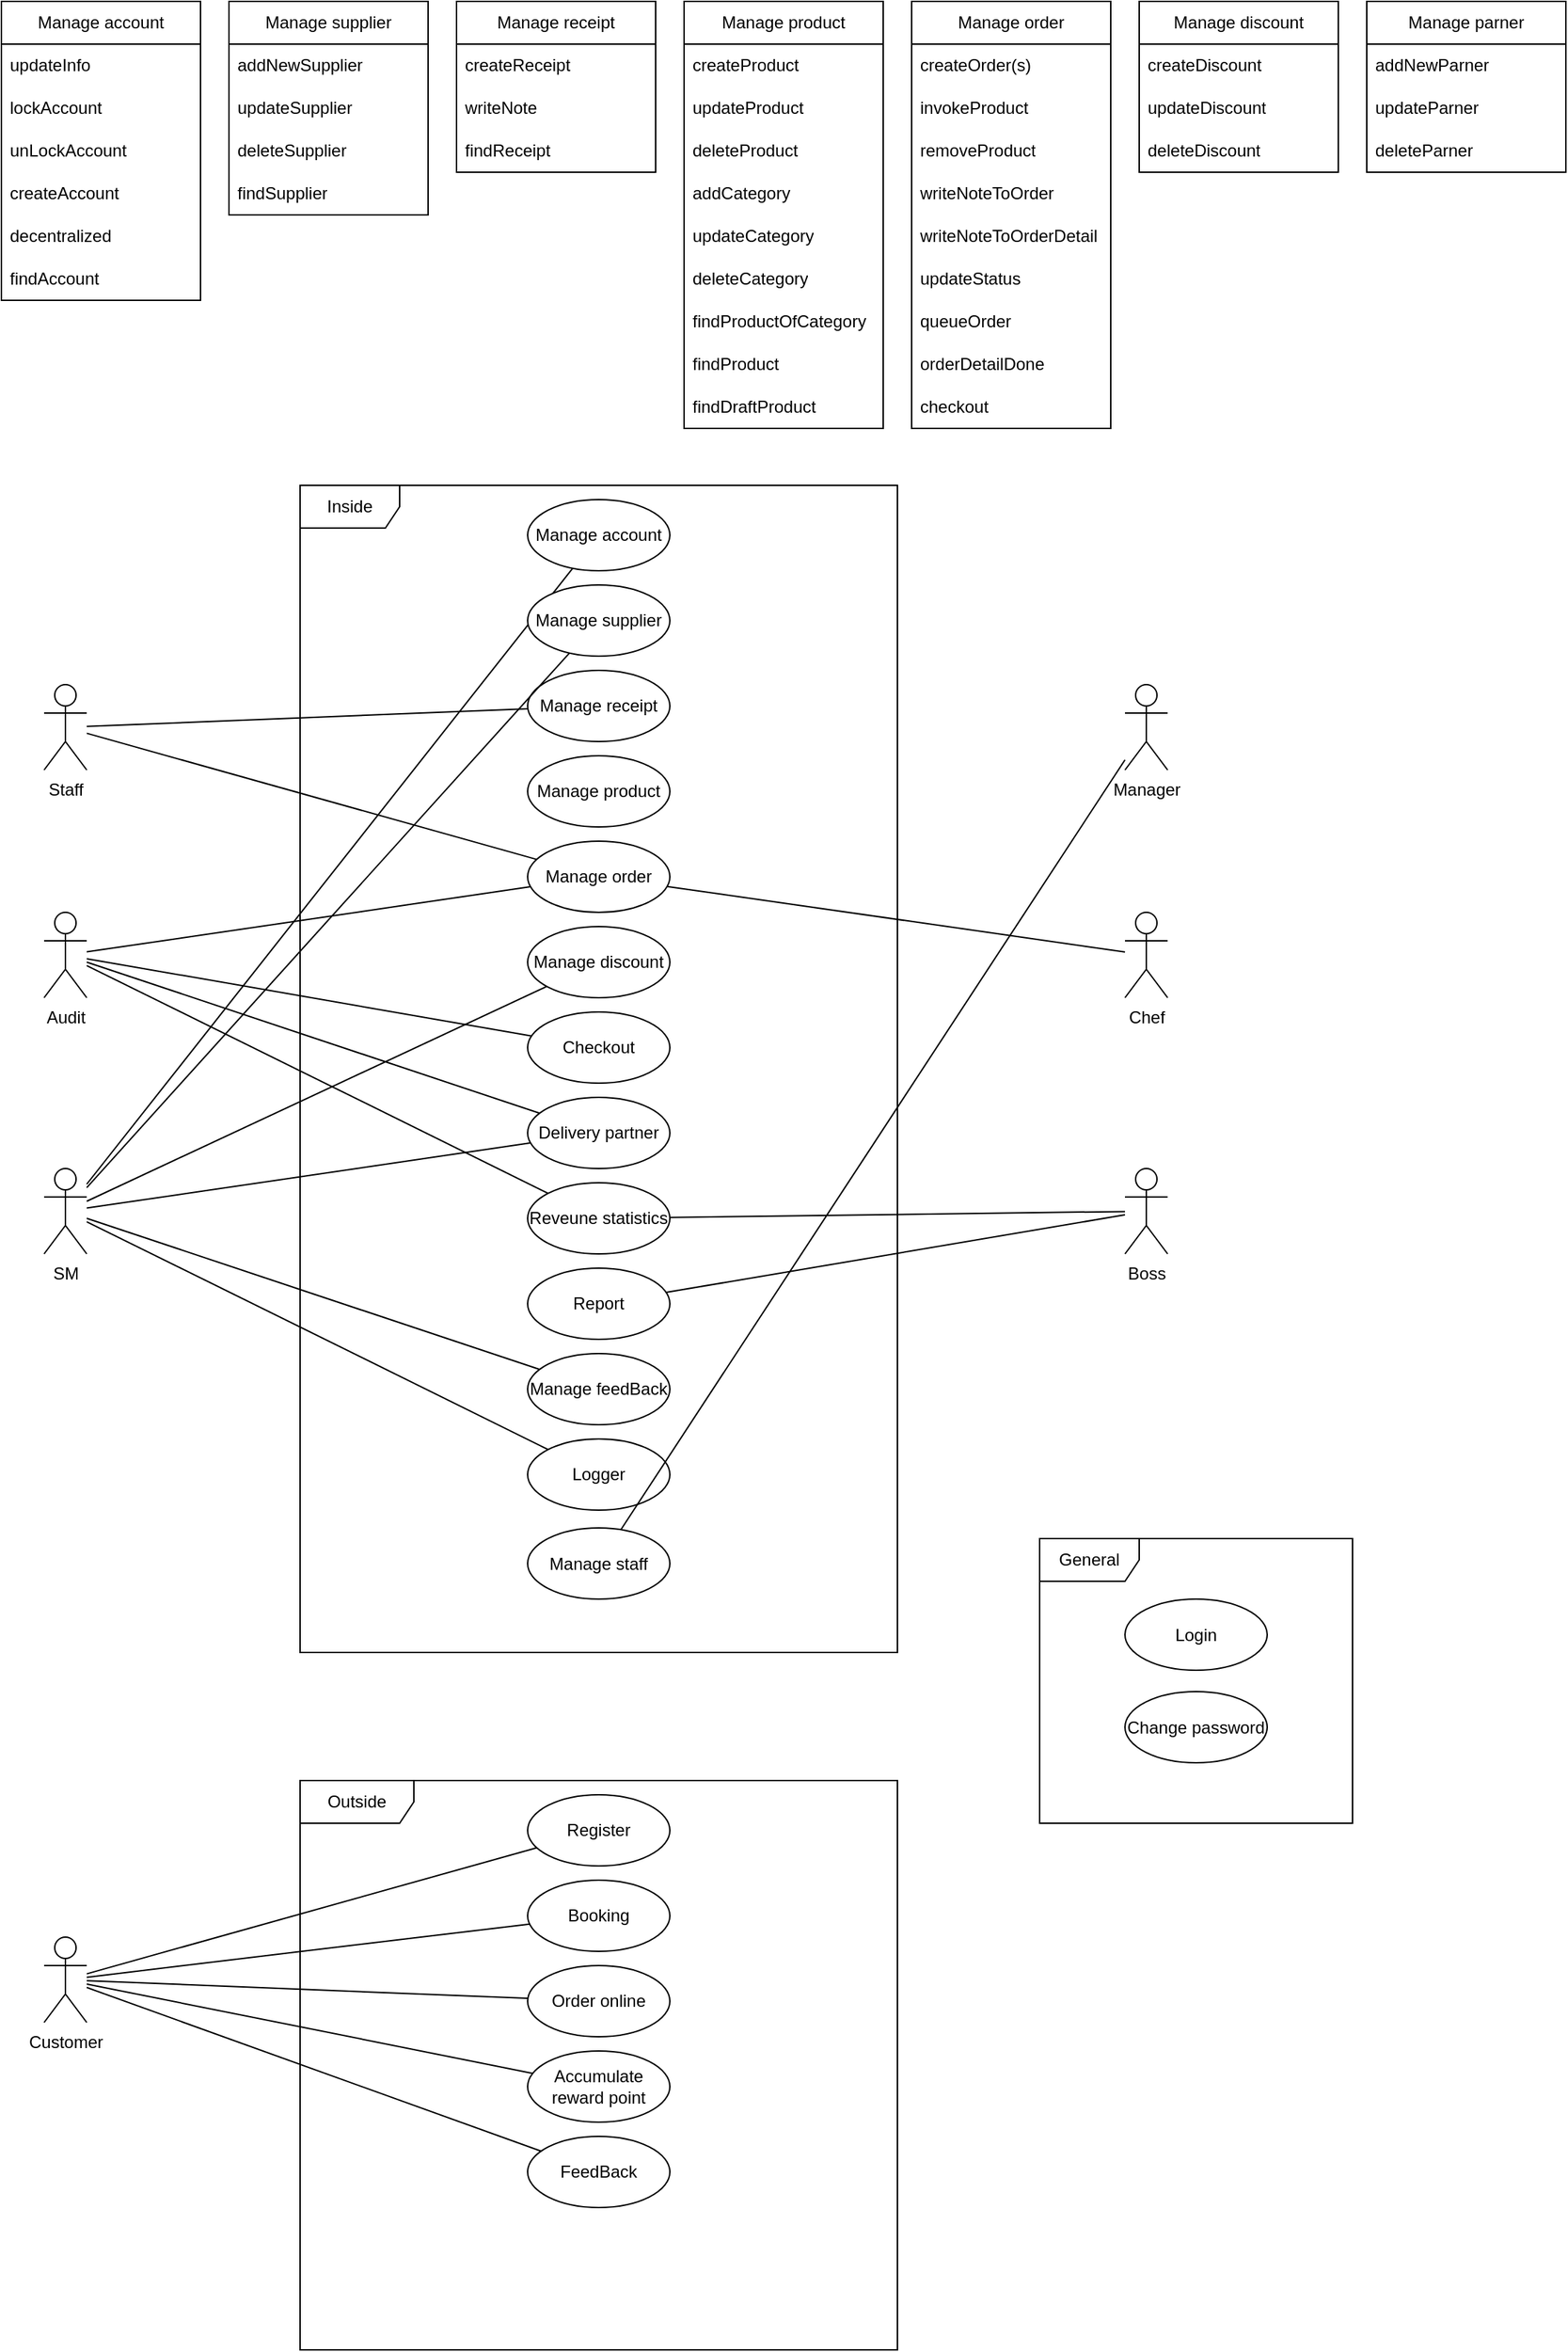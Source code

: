 <mxfile version="21.6.6" type="device">
  <diagram name="Page-1" id="YgdFzLLuPVQQUd9hTPnb">
    <mxGraphModel dx="1914" dy="2151" grid="1" gridSize="10" guides="1" tooltips="1" connect="1" arrows="1" fold="1" page="1" pageScale="1" pageWidth="850" pageHeight="1100" math="0" shadow="0">
      <root>
        <mxCell id="0" />
        <mxCell id="1" parent="0" />
        <mxCell id="G9M6UIIhyfGLvSzEwQoU-1" value="Audit" style="shape=umlActor;verticalLabelPosition=bottom;verticalAlign=top;html=1;" parent="1" vertex="1">
          <mxGeometry x="60" y="160" width="30" height="60" as="geometry" />
        </mxCell>
        <mxCell id="G9M6UIIhyfGLvSzEwQoU-5" value="Customer" style="shape=umlActor;verticalLabelPosition=bottom;verticalAlign=top;html=1;" parent="1" vertex="1">
          <mxGeometry x="60" y="880" width="30" height="60" as="geometry" />
        </mxCell>
        <mxCell id="G9M6UIIhyfGLvSzEwQoU-6" value="Manager" style="shape=umlActor;verticalLabelPosition=bottom;verticalAlign=top;html=1;" parent="1" vertex="1">
          <mxGeometry x="820" width="30" height="60" as="geometry" />
        </mxCell>
        <mxCell id="G9M6UIIhyfGLvSzEwQoU-7" value="SM" style="shape=umlActor;verticalLabelPosition=bottom;verticalAlign=top;html=1;" parent="1" vertex="1">
          <mxGeometry x="60" y="340" width="30" height="60" as="geometry" />
        </mxCell>
        <mxCell id="G9M6UIIhyfGLvSzEwQoU-8" value="Staff" style="shape=umlActor;verticalLabelPosition=bottom;verticalAlign=top;html=1;" parent="1" vertex="1">
          <mxGeometry x="60" width="30" height="60" as="geometry" />
        </mxCell>
        <mxCell id="G9M6UIIhyfGLvSzEwQoU-9" value="Chef" style="shape=umlActor;verticalLabelPosition=bottom;verticalAlign=top;html=1;" parent="1" vertex="1">
          <mxGeometry x="820" y="160" width="30" height="60" as="geometry" />
        </mxCell>
        <mxCell id="G9M6UIIhyfGLvSzEwQoU-12" value="Login" style="ellipse;whiteSpace=wrap;html=1;" parent="1" vertex="1">
          <mxGeometry x="820" y="642.5" width="100" height="50" as="geometry" />
        </mxCell>
        <mxCell id="G9M6UIIhyfGLvSzEwQoU-13" value="Register" style="ellipse;whiteSpace=wrap;html=1;" parent="1" vertex="1">
          <mxGeometry x="400" y="780" width="100" height="50" as="geometry" />
        </mxCell>
        <mxCell id="G9M6UIIhyfGLvSzEwQoU-14" value="Change password" style="ellipse;whiteSpace=wrap;html=1;" parent="1" vertex="1">
          <mxGeometry x="820" y="707.5" width="100" height="50" as="geometry" />
        </mxCell>
        <mxCell id="G9M6UIIhyfGLvSzEwQoU-15" value="Inside" style="shape=umlFrame;whiteSpace=wrap;html=1;pointerEvents=0;width=70;height=30;" parent="1" vertex="1">
          <mxGeometry x="240" y="-140" width="420" height="820" as="geometry" />
        </mxCell>
        <mxCell id="G9M6UIIhyfGLvSzEwQoU-16" value="Outside" style="shape=umlFrame;whiteSpace=wrap;html=1;pointerEvents=0;width=80;height=30;" parent="1" vertex="1">
          <mxGeometry x="240" y="770" width="420" height="400" as="geometry" />
        </mxCell>
        <mxCell id="G9M6UIIhyfGLvSzEwQoU-17" value="Manage account" style="ellipse;whiteSpace=wrap;html=1;" parent="1" vertex="1">
          <mxGeometry x="400" y="-130" width="100" height="50" as="geometry" />
        </mxCell>
        <mxCell id="G9M6UIIhyfGLvSzEwQoU-18" value="General" style="shape=umlFrame;whiteSpace=wrap;html=1;pointerEvents=0;width=70;height=30;" parent="1" vertex="1">
          <mxGeometry x="760" y="600" width="220" height="200" as="geometry" />
        </mxCell>
        <mxCell id="G9M6UIIhyfGLvSzEwQoU-20" value="Manage receipt" style="ellipse;whiteSpace=wrap;html=1;" parent="1" vertex="1">
          <mxGeometry x="400" y="-10" width="100" height="50" as="geometry" />
        </mxCell>
        <mxCell id="G9M6UIIhyfGLvSzEwQoU-21" value="Manage product" style="ellipse;whiteSpace=wrap;html=1;" parent="1" vertex="1">
          <mxGeometry x="400" y="50" width="100" height="50" as="geometry" />
        </mxCell>
        <mxCell id="G9M6UIIhyfGLvSzEwQoU-22" value="Booking" style="ellipse;whiteSpace=wrap;html=1;" parent="1" vertex="1">
          <mxGeometry x="400" y="840" width="100" height="50" as="geometry" />
        </mxCell>
        <mxCell id="G9M6UIIhyfGLvSzEwQoU-26" value="Checkout" style="ellipse;whiteSpace=wrap;html=1;" parent="1" vertex="1">
          <mxGeometry x="400" y="230" width="100" height="50" as="geometry" />
        </mxCell>
        <mxCell id="G9M6UIIhyfGLvSzEwQoU-29" value="Reveune statistics" style="ellipse;whiteSpace=wrap;html=1;" parent="1" vertex="1">
          <mxGeometry x="400" y="350" width="100" height="50" as="geometry" />
        </mxCell>
        <mxCell id="G9M6UIIhyfGLvSzEwQoU-31" value="Order online" style="ellipse;whiteSpace=wrap;html=1;" parent="1" vertex="1">
          <mxGeometry x="400" y="900" width="100" height="50" as="geometry" />
        </mxCell>
        <mxCell id="G9M6UIIhyfGLvSzEwQoU-32" value="Accumulate reward point" style="ellipse;whiteSpace=wrap;html=1;" parent="1" vertex="1">
          <mxGeometry x="400" y="960" width="100" height="50" as="geometry" />
        </mxCell>
        <mxCell id="G9M6UIIhyfGLvSzEwQoU-33" value="Manage feedBack" style="ellipse;whiteSpace=wrap;html=1;" parent="1" vertex="1">
          <mxGeometry x="400" y="470" width="100" height="50" as="geometry" />
        </mxCell>
        <mxCell id="G9M6UIIhyfGLvSzEwQoU-34" value="FeedBack" style="ellipse;whiteSpace=wrap;html=1;" parent="1" vertex="1">
          <mxGeometry x="400" y="1020" width="100" height="50" as="geometry" />
        </mxCell>
        <mxCell id="UAwCzIYw2BESITKpwo4L-1" value="" style="endArrow=none;html=1;rounded=0;" parent="1" source="G9M6UIIhyfGLvSzEwQoU-7" target="G9M6UIIhyfGLvSzEwQoU-17" edge="1">
          <mxGeometry width="50" height="50" relative="1" as="geometry">
            <mxPoint x="360" y="310" as="sourcePoint" />
            <mxPoint x="410" y="260" as="targetPoint" />
          </mxGeometry>
        </mxCell>
        <mxCell id="UAwCzIYw2BESITKpwo4L-2" value="" style="endArrow=none;html=1;rounded=0;" parent="1" source="G9M6UIIhyfGLvSzEwQoU-7" target="G9M6UIIhyfGLvSzEwQoU-35" edge="1">
          <mxGeometry width="50" height="50" relative="1" as="geometry">
            <mxPoint x="100" y="220" as="sourcePoint" />
            <mxPoint x="410" y="260" as="targetPoint" />
          </mxGeometry>
        </mxCell>
        <mxCell id="UAwCzIYw2BESITKpwo4L-3" value="" style="endArrow=none;html=1;rounded=0;" parent="1" source="G9M6UIIhyfGLvSzEwQoU-28" target="G9M6UIIhyfGLvSzEwQoU-1" edge="1">
          <mxGeometry width="50" height="50" relative="1" as="geometry">
            <mxPoint x="360" y="310" as="sourcePoint" />
            <mxPoint x="410" y="260" as="targetPoint" />
          </mxGeometry>
        </mxCell>
        <mxCell id="UAwCzIYw2BESITKpwo4L-4" value="" style="endArrow=none;html=1;rounded=0;" parent="1" source="G9M6UIIhyfGLvSzEwQoU-29" target="G9M6UIIhyfGLvSzEwQoU-1" edge="1">
          <mxGeometry width="50" height="50" relative="1" as="geometry">
            <mxPoint x="360" y="310" as="sourcePoint" />
            <mxPoint x="410" y="260" as="targetPoint" />
          </mxGeometry>
        </mxCell>
        <mxCell id="UAwCzIYw2BESITKpwo4L-5" value="" style="endArrow=none;html=1;rounded=0;" parent="1" source="G9M6UIIhyfGLvSzEwQoU-7" target="G9M6UIIhyfGLvSzEwQoU-24" edge="1">
          <mxGeometry width="50" height="50" relative="1" as="geometry">
            <mxPoint x="440" y="-20" as="sourcePoint" />
            <mxPoint x="750" y="-40" as="targetPoint" />
          </mxGeometry>
        </mxCell>
        <mxCell id="UAwCzIYw2BESITKpwo4L-8" value="Boss" style="shape=umlActor;verticalLabelPosition=bottom;verticalAlign=top;html=1;" parent="1" vertex="1">
          <mxGeometry x="820" y="340" width="30" height="60" as="geometry" />
        </mxCell>
        <mxCell id="UAwCzIYw2BESITKpwo4L-12" value="" style="endArrow=none;html=1;rounded=0;" parent="1" source="G9M6UIIhyfGLvSzEwQoU-29" target="UAwCzIYw2BESITKpwo4L-8" edge="1">
          <mxGeometry width="50" height="50" relative="1" as="geometry">
            <mxPoint x="330" y="470" as="sourcePoint" />
            <mxPoint x="360" y="440" as="targetPoint" />
          </mxGeometry>
        </mxCell>
        <mxCell id="UAwCzIYw2BESITKpwo4L-13" value="" style="endArrow=none;html=1;rounded=0;" parent="1" source="G9M6UIIhyfGLvSzEwQoU-25" target="G9M6UIIhyfGLvSzEwQoU-7" edge="1">
          <mxGeometry width="50" height="50" relative="1" as="geometry">
            <mxPoint x="760" y="330" as="sourcePoint" />
            <mxPoint x="810" y="280" as="targetPoint" />
          </mxGeometry>
        </mxCell>
        <mxCell id="UAwCzIYw2BESITKpwo4L-14" value="" style="endArrow=none;html=1;rounded=0;" parent="1" source="G9M6UIIhyfGLvSzEwQoU-28" target="G9M6UIIhyfGLvSzEwQoU-8" edge="1">
          <mxGeometry width="50" height="50" relative="1" as="geometry">
            <mxPoint x="550" y="30" as="sourcePoint" />
            <mxPoint x="600" y="-20" as="targetPoint" />
          </mxGeometry>
        </mxCell>
        <mxCell id="UAwCzIYw2BESITKpwo4L-17" value="" style="endArrow=none;html=1;rounded=0;" parent="1" source="G9M6UIIhyfGLvSzEwQoU-28" target="G9M6UIIhyfGLvSzEwQoU-9" edge="1">
          <mxGeometry width="50" height="50" relative="1" as="geometry">
            <mxPoint x="390" y="480" as="sourcePoint" />
            <mxPoint x="440" y="430" as="targetPoint" />
          </mxGeometry>
        </mxCell>
        <mxCell id="UAwCzIYw2BESITKpwo4L-19" value="" style="endArrow=none;html=1;rounded=0;" parent="1" source="G9M6UIIhyfGLvSzEwQoU-26" target="G9M6UIIhyfGLvSzEwQoU-1" edge="1">
          <mxGeometry width="50" height="50" relative="1" as="geometry">
            <mxPoint x="490" y="253" as="sourcePoint" />
            <mxPoint x="80" y="280" as="targetPoint" />
          </mxGeometry>
        </mxCell>
        <mxCell id="G9M6UIIhyfGLvSzEwQoU-28" value="Manage order" style="ellipse;whiteSpace=wrap;html=1;" parent="1" vertex="1">
          <mxGeometry x="400" y="110" width="100" height="50" as="geometry" />
        </mxCell>
        <mxCell id="G9M6UIIhyfGLvSzEwQoU-35" value="Logger" style="ellipse;whiteSpace=wrap;html=1;" parent="1" vertex="1">
          <mxGeometry x="400" y="530" width="100" height="50" as="geometry" />
        </mxCell>
        <mxCell id="G9M6UIIhyfGLvSzEwQoU-24" value="Manage supplier" style="ellipse;whiteSpace=wrap;html=1;" parent="1" vertex="1">
          <mxGeometry x="400" y="-70" width="100" height="50" as="geometry" />
        </mxCell>
        <mxCell id="G9M6UIIhyfGLvSzEwQoU-25" value="Manage discount" style="ellipse;whiteSpace=wrap;html=1;" parent="1" vertex="1">
          <mxGeometry x="400" y="170" width="100" height="50" as="geometry" />
        </mxCell>
        <mxCell id="UAwCzIYw2BESITKpwo4L-22" value="" style="endArrow=none;html=1;rounded=0;" parent="1" source="G9M6UIIhyfGLvSzEwQoU-5" target="G9M6UIIhyfGLvSzEwQoU-34" edge="1">
          <mxGeometry width="50" height="50" relative="1" as="geometry">
            <mxPoint x="360" y="910" as="sourcePoint" />
            <mxPoint x="410" y="860" as="targetPoint" />
          </mxGeometry>
        </mxCell>
        <mxCell id="UAwCzIYw2BESITKpwo4L-23" value="" style="endArrow=none;html=1;rounded=0;" parent="1" source="G9M6UIIhyfGLvSzEwQoU-5" target="G9M6UIIhyfGLvSzEwQoU-32" edge="1">
          <mxGeometry width="50" height="50" relative="1" as="geometry">
            <mxPoint x="360" y="910" as="sourcePoint" />
            <mxPoint x="410" y="860" as="targetPoint" />
          </mxGeometry>
        </mxCell>
        <mxCell id="UAwCzIYw2BESITKpwo4L-24" value="" style="endArrow=none;html=1;rounded=0;" parent="1" source="G9M6UIIhyfGLvSzEwQoU-5" target="G9M6UIIhyfGLvSzEwQoU-31" edge="1">
          <mxGeometry width="50" height="50" relative="1" as="geometry">
            <mxPoint x="360" y="910" as="sourcePoint" />
            <mxPoint x="410" y="860" as="targetPoint" />
          </mxGeometry>
        </mxCell>
        <mxCell id="UAwCzIYw2BESITKpwo4L-25" value="" style="endArrow=none;html=1;rounded=0;" parent="1" source="G9M6UIIhyfGLvSzEwQoU-5" target="G9M6UIIhyfGLvSzEwQoU-22" edge="1">
          <mxGeometry width="50" height="50" relative="1" as="geometry">
            <mxPoint x="90" y="900" as="sourcePoint" />
            <mxPoint x="410" y="860" as="targetPoint" />
          </mxGeometry>
        </mxCell>
        <mxCell id="UAwCzIYw2BESITKpwo4L-26" value="" style="endArrow=none;html=1;rounded=0;" parent="1" source="G9M6UIIhyfGLvSzEwQoU-5" target="G9M6UIIhyfGLvSzEwQoU-13" edge="1">
          <mxGeometry width="50" height="50" relative="1" as="geometry">
            <mxPoint x="360" y="910" as="sourcePoint" />
            <mxPoint x="410" y="860" as="targetPoint" />
          </mxGeometry>
        </mxCell>
        <mxCell id="UAwCzIYw2BESITKpwo4L-30" value="Manage account" style="swimlane;fontStyle=0;childLayout=stackLayout;horizontal=1;startSize=30;horizontalStack=0;resizeParent=1;resizeParentMax=0;resizeLast=0;collapsible=1;marginBottom=0;whiteSpace=wrap;html=1;" parent="1" vertex="1">
          <mxGeometry x="30" y="-480" width="140" height="210" as="geometry" />
        </mxCell>
        <mxCell id="UAwCzIYw2BESITKpwo4L-41" value="updateInfo" style="text;strokeColor=none;fillColor=none;align=left;verticalAlign=middle;spacingLeft=4;spacingRight=4;overflow=hidden;points=[[0,0.5],[1,0.5]];portConstraint=eastwest;rotatable=0;whiteSpace=wrap;html=1;" parent="UAwCzIYw2BESITKpwo4L-30" vertex="1">
          <mxGeometry y="30" width="140" height="30" as="geometry" />
        </mxCell>
        <mxCell id="UAwCzIYw2BESITKpwo4L-31" value="lockAccount" style="text;strokeColor=none;fillColor=none;align=left;verticalAlign=middle;spacingLeft=4;spacingRight=4;overflow=hidden;points=[[0,0.5],[1,0.5]];portConstraint=eastwest;rotatable=0;whiteSpace=wrap;html=1;" parent="UAwCzIYw2BESITKpwo4L-30" vertex="1">
          <mxGeometry y="60" width="140" height="30" as="geometry" />
        </mxCell>
        <mxCell id="UAwCzIYw2BESITKpwo4L-32" value="unLockAccount" style="text;strokeColor=none;fillColor=none;align=left;verticalAlign=middle;spacingLeft=4;spacingRight=4;overflow=hidden;points=[[0,0.5],[1,0.5]];portConstraint=eastwest;rotatable=0;whiteSpace=wrap;html=1;" parent="UAwCzIYw2BESITKpwo4L-30" vertex="1">
          <mxGeometry y="90" width="140" height="30" as="geometry" />
        </mxCell>
        <mxCell id="UAwCzIYw2BESITKpwo4L-33" value="createAccount" style="text;strokeColor=none;fillColor=none;align=left;verticalAlign=middle;spacingLeft=4;spacingRight=4;overflow=hidden;points=[[0,0.5],[1,0.5]];portConstraint=eastwest;rotatable=0;whiteSpace=wrap;html=1;" parent="UAwCzIYw2BESITKpwo4L-30" vertex="1">
          <mxGeometry y="120" width="140" height="30" as="geometry" />
        </mxCell>
        <mxCell id="UAwCzIYw2BESITKpwo4L-38" value="decentralized" style="text;strokeColor=none;fillColor=none;align=left;verticalAlign=middle;spacingLeft=4;spacingRight=4;overflow=hidden;points=[[0,0.5],[1,0.5]];portConstraint=eastwest;rotatable=0;whiteSpace=wrap;html=1;" parent="UAwCzIYw2BESITKpwo4L-30" vertex="1">
          <mxGeometry y="150" width="140" height="30" as="geometry" />
        </mxCell>
        <mxCell id="UAwCzIYw2BESITKpwo4L-81" value="findAccount" style="text;strokeColor=none;fillColor=none;align=left;verticalAlign=middle;spacingLeft=4;spacingRight=4;overflow=hidden;points=[[0,0.5],[1,0.5]];portConstraint=eastwest;rotatable=0;whiteSpace=wrap;html=1;" parent="UAwCzIYw2BESITKpwo4L-30" vertex="1">
          <mxGeometry y="180" width="140" height="30" as="geometry" />
        </mxCell>
        <mxCell id="UAwCzIYw2BESITKpwo4L-34" value="Manage parner" style="swimlane;fontStyle=0;childLayout=stackLayout;horizontal=1;startSize=30;horizontalStack=0;resizeParent=1;resizeParentMax=0;resizeLast=0;collapsible=1;marginBottom=0;whiteSpace=wrap;html=1;" parent="1" vertex="1">
          <mxGeometry x="990" y="-480" width="140" height="120" as="geometry" />
        </mxCell>
        <mxCell id="UAwCzIYw2BESITKpwo4L-35" value="addNewParner" style="text;strokeColor=none;fillColor=none;align=left;verticalAlign=middle;spacingLeft=4;spacingRight=4;overflow=hidden;points=[[0,0.5],[1,0.5]];portConstraint=eastwest;rotatable=0;whiteSpace=wrap;html=1;" parent="UAwCzIYw2BESITKpwo4L-34" vertex="1">
          <mxGeometry y="30" width="140" height="30" as="geometry" />
        </mxCell>
        <mxCell id="UAwCzIYw2BESITKpwo4L-36" value="updateParner" style="text;strokeColor=none;fillColor=none;align=left;verticalAlign=middle;spacingLeft=4;spacingRight=4;overflow=hidden;points=[[0,0.5],[1,0.5]];portConstraint=eastwest;rotatable=0;whiteSpace=wrap;html=1;" parent="UAwCzIYw2BESITKpwo4L-34" vertex="1">
          <mxGeometry y="60" width="140" height="30" as="geometry" />
        </mxCell>
        <mxCell id="UAwCzIYw2BESITKpwo4L-49" value="deleteParner" style="text;strokeColor=none;fillColor=none;align=left;verticalAlign=middle;spacingLeft=4;spacingRight=4;overflow=hidden;points=[[0,0.5],[1,0.5]];portConstraint=eastwest;rotatable=0;whiteSpace=wrap;html=1;" parent="UAwCzIYw2BESITKpwo4L-34" vertex="1">
          <mxGeometry y="90" width="140" height="30" as="geometry" />
        </mxCell>
        <mxCell id="UAwCzIYw2BESITKpwo4L-39" value="" style="endArrow=none;html=1;rounded=0;" parent="1" source="G9M6UIIhyfGLvSzEwQoU-30" target="UAwCzIYw2BESITKpwo4L-8" edge="1">
          <mxGeometry width="50" height="50" relative="1" as="geometry">
            <mxPoint x="730" y="250" as="sourcePoint" />
            <mxPoint x="780" y="200" as="targetPoint" />
          </mxGeometry>
        </mxCell>
        <mxCell id="UAwCzIYw2BESITKpwo4L-42" value="" style="endArrow=none;html=1;rounded=0;" parent="1" source="G9M6UIIhyfGLvSzEwQoU-7" target="G9M6UIIhyfGLvSzEwQoU-33" edge="1">
          <mxGeometry width="50" height="50" relative="1" as="geometry">
            <mxPoint x="210" y="350" as="sourcePoint" />
            <mxPoint x="260" y="300" as="targetPoint" />
          </mxGeometry>
        </mxCell>
        <mxCell id="UAwCzIYw2BESITKpwo4L-43" value="Delivery partner" style="ellipse;whiteSpace=wrap;html=1;" parent="1" vertex="1">
          <mxGeometry x="400" y="290" width="100" height="50" as="geometry" />
        </mxCell>
        <mxCell id="UAwCzIYw2BESITKpwo4L-44" value="" style="endArrow=none;html=1;rounded=0;" parent="1" source="G9M6UIIhyfGLvSzEwQoU-1" target="UAwCzIYw2BESITKpwo4L-43" edge="1">
          <mxGeometry width="50" height="50" relative="1" as="geometry">
            <mxPoint x="130" y="160" as="sourcePoint" />
            <mxPoint x="180" y="110" as="targetPoint" />
          </mxGeometry>
        </mxCell>
        <mxCell id="G9M6UIIhyfGLvSzEwQoU-30" value="Report" style="ellipse;whiteSpace=wrap;html=1;" parent="1" vertex="1">
          <mxGeometry x="400" y="410" width="100" height="50" as="geometry" />
        </mxCell>
        <mxCell id="UAwCzIYw2BESITKpwo4L-45" value="Manage supplier" style="swimlane;fontStyle=0;childLayout=stackLayout;horizontal=1;startSize=30;horizontalStack=0;resizeParent=1;resizeParentMax=0;resizeLast=0;collapsible=1;marginBottom=0;whiteSpace=wrap;html=1;" parent="1" vertex="1">
          <mxGeometry x="190" y="-480" width="140" height="150" as="geometry" />
        </mxCell>
        <mxCell id="UAwCzIYw2BESITKpwo4L-46" value="addNewSupplier" style="text;strokeColor=none;fillColor=none;align=left;verticalAlign=middle;spacingLeft=4;spacingRight=4;overflow=hidden;points=[[0,0.5],[1,0.5]];portConstraint=eastwest;rotatable=0;whiteSpace=wrap;html=1;" parent="UAwCzIYw2BESITKpwo4L-45" vertex="1">
          <mxGeometry y="30" width="140" height="30" as="geometry" />
        </mxCell>
        <mxCell id="UAwCzIYw2BESITKpwo4L-47" value="updateSupplier" style="text;strokeColor=none;fillColor=none;align=left;verticalAlign=middle;spacingLeft=4;spacingRight=4;overflow=hidden;points=[[0,0.5],[1,0.5]];portConstraint=eastwest;rotatable=0;whiteSpace=wrap;html=1;" parent="UAwCzIYw2BESITKpwo4L-45" vertex="1">
          <mxGeometry y="60" width="140" height="30" as="geometry" />
        </mxCell>
        <mxCell id="UAwCzIYw2BESITKpwo4L-48" value="deleteSupplier" style="text;strokeColor=none;fillColor=none;align=left;verticalAlign=middle;spacingLeft=4;spacingRight=4;overflow=hidden;points=[[0,0.5],[1,0.5]];portConstraint=eastwest;rotatable=0;whiteSpace=wrap;html=1;" parent="UAwCzIYw2BESITKpwo4L-45" vertex="1">
          <mxGeometry y="90" width="140" height="30" as="geometry" />
        </mxCell>
        <mxCell id="UAwCzIYw2BESITKpwo4L-82" value="findSupplier" style="text;strokeColor=none;fillColor=none;align=left;verticalAlign=middle;spacingLeft=4;spacingRight=4;overflow=hidden;points=[[0,0.5],[1,0.5]];portConstraint=eastwest;rotatable=0;whiteSpace=wrap;html=1;" parent="UAwCzIYw2BESITKpwo4L-45" vertex="1">
          <mxGeometry y="120" width="140" height="30" as="geometry" />
        </mxCell>
        <mxCell id="UAwCzIYw2BESITKpwo4L-50" value="Manage receipt" style="swimlane;fontStyle=0;childLayout=stackLayout;horizontal=1;startSize=30;horizontalStack=0;resizeParent=1;resizeParentMax=0;resizeLast=0;collapsible=1;marginBottom=0;whiteSpace=wrap;html=1;" parent="1" vertex="1">
          <mxGeometry x="350" y="-480" width="140" height="120" as="geometry" />
        </mxCell>
        <mxCell id="UAwCzIYw2BESITKpwo4L-51" value="createReceipt" style="text;strokeColor=none;fillColor=none;align=left;verticalAlign=middle;spacingLeft=4;spacingRight=4;overflow=hidden;points=[[0,0.5],[1,0.5]];portConstraint=eastwest;rotatable=0;whiteSpace=wrap;html=1;" parent="UAwCzIYw2BESITKpwo4L-50" vertex="1">
          <mxGeometry y="30" width="140" height="30" as="geometry" />
        </mxCell>
        <mxCell id="UAwCzIYw2BESITKpwo4L-52" value="writeNote" style="text;strokeColor=none;fillColor=none;align=left;verticalAlign=middle;spacingLeft=4;spacingRight=4;overflow=hidden;points=[[0,0.5],[1,0.5]];portConstraint=eastwest;rotatable=0;whiteSpace=wrap;html=1;" parent="UAwCzIYw2BESITKpwo4L-50" vertex="1">
          <mxGeometry y="60" width="140" height="30" as="geometry" />
        </mxCell>
        <mxCell id="UAwCzIYw2BESITKpwo4L-83" value="findReceipt" style="text;strokeColor=none;fillColor=none;align=left;verticalAlign=middle;spacingLeft=4;spacingRight=4;overflow=hidden;points=[[0,0.5],[1,0.5]];portConstraint=eastwest;rotatable=0;whiteSpace=wrap;html=1;" parent="UAwCzIYw2BESITKpwo4L-50" vertex="1">
          <mxGeometry y="90" width="140" height="30" as="geometry" />
        </mxCell>
        <mxCell id="UAwCzIYw2BESITKpwo4L-54" value="Manage product" style="swimlane;fontStyle=0;childLayout=stackLayout;horizontal=1;startSize=30;horizontalStack=0;resizeParent=1;resizeParentMax=0;resizeLast=0;collapsible=1;marginBottom=0;whiteSpace=wrap;html=1;" parent="1" vertex="1">
          <mxGeometry x="510" y="-480" width="140" height="300" as="geometry" />
        </mxCell>
        <mxCell id="UAwCzIYw2BESITKpwo4L-55" value="createProduct" style="text;strokeColor=none;fillColor=none;align=left;verticalAlign=middle;spacingLeft=4;spacingRight=4;overflow=hidden;points=[[0,0.5],[1,0.5]];portConstraint=eastwest;rotatable=0;whiteSpace=wrap;html=1;" parent="UAwCzIYw2BESITKpwo4L-54" vertex="1">
          <mxGeometry y="30" width="140" height="30" as="geometry" />
        </mxCell>
        <mxCell id="UAwCzIYw2BESITKpwo4L-56" value="updateProduct" style="text;strokeColor=none;fillColor=none;align=left;verticalAlign=middle;spacingLeft=4;spacingRight=4;overflow=hidden;points=[[0,0.5],[1,0.5]];portConstraint=eastwest;rotatable=0;whiteSpace=wrap;html=1;" parent="UAwCzIYw2BESITKpwo4L-54" vertex="1">
          <mxGeometry y="60" width="140" height="30" as="geometry" />
        </mxCell>
        <mxCell id="UAwCzIYw2BESITKpwo4L-57" value="deleteProduct" style="text;strokeColor=none;fillColor=none;align=left;verticalAlign=middle;spacingLeft=4;spacingRight=4;overflow=hidden;points=[[0,0.5],[1,0.5]];portConstraint=eastwest;rotatable=0;whiteSpace=wrap;html=1;" parent="UAwCzIYw2BESITKpwo4L-54" vertex="1">
          <mxGeometry y="90" width="140" height="30" as="geometry" />
        </mxCell>
        <mxCell id="UAwCzIYw2BESITKpwo4L-58" value="addCategory" style="text;strokeColor=none;fillColor=none;align=left;verticalAlign=middle;spacingLeft=4;spacingRight=4;overflow=hidden;points=[[0,0.5],[1,0.5]];portConstraint=eastwest;rotatable=0;whiteSpace=wrap;html=1;" parent="UAwCzIYw2BESITKpwo4L-54" vertex="1">
          <mxGeometry y="120" width="140" height="30" as="geometry" />
        </mxCell>
        <mxCell id="UAwCzIYw2BESITKpwo4L-59" value="updateCategory" style="text;strokeColor=none;fillColor=none;align=left;verticalAlign=middle;spacingLeft=4;spacingRight=4;overflow=hidden;points=[[0,0.5],[1,0.5]];portConstraint=eastwest;rotatable=0;whiteSpace=wrap;html=1;" parent="UAwCzIYw2BESITKpwo4L-54" vertex="1">
          <mxGeometry y="150" width="140" height="30" as="geometry" />
        </mxCell>
        <mxCell id="UAwCzIYw2BESITKpwo4L-60" value="deleteCategory" style="text;strokeColor=none;fillColor=none;align=left;verticalAlign=middle;spacingLeft=4;spacingRight=4;overflow=hidden;points=[[0,0.5],[1,0.5]];portConstraint=eastwest;rotatable=0;whiteSpace=wrap;html=1;" parent="UAwCzIYw2BESITKpwo4L-54" vertex="1">
          <mxGeometry y="180" width="140" height="30" as="geometry" />
        </mxCell>
        <mxCell id="UAwCzIYw2BESITKpwo4L-84" value="findProductOfCategory" style="text;strokeColor=none;fillColor=none;align=left;verticalAlign=middle;spacingLeft=4;spacingRight=4;overflow=hidden;points=[[0,0.5],[1,0.5]];portConstraint=eastwest;rotatable=0;whiteSpace=wrap;html=1;" parent="UAwCzIYw2BESITKpwo4L-54" vertex="1">
          <mxGeometry y="210" width="140" height="30" as="geometry" />
        </mxCell>
        <mxCell id="UAwCzIYw2BESITKpwo4L-85" value="findProduct" style="text;strokeColor=none;fillColor=none;align=left;verticalAlign=middle;spacingLeft=4;spacingRight=4;overflow=hidden;points=[[0,0.5],[1,0.5]];portConstraint=eastwest;rotatable=0;whiteSpace=wrap;html=1;" parent="UAwCzIYw2BESITKpwo4L-54" vertex="1">
          <mxGeometry y="240" width="140" height="30" as="geometry" />
        </mxCell>
        <mxCell id="UAwCzIYw2BESITKpwo4L-86" value="findDraftProduct" style="text;strokeColor=none;fillColor=none;align=left;verticalAlign=middle;spacingLeft=4;spacingRight=4;overflow=hidden;points=[[0,0.5],[1,0.5]];portConstraint=eastwest;rotatable=0;whiteSpace=wrap;html=1;" parent="UAwCzIYw2BESITKpwo4L-54" vertex="1">
          <mxGeometry y="270" width="140" height="30" as="geometry" />
        </mxCell>
        <mxCell id="UAwCzIYw2BESITKpwo4L-62" value="Manage order" style="swimlane;fontStyle=0;childLayout=stackLayout;horizontal=1;startSize=30;horizontalStack=0;resizeParent=1;resizeParentMax=0;resizeLast=0;collapsible=1;marginBottom=0;whiteSpace=wrap;html=1;" parent="1" vertex="1">
          <mxGeometry x="670" y="-480" width="140" height="300" as="geometry" />
        </mxCell>
        <mxCell id="UAwCzIYw2BESITKpwo4L-63" value="createOrder(s)" style="text;strokeColor=none;fillColor=none;align=left;verticalAlign=middle;spacingLeft=4;spacingRight=4;overflow=hidden;points=[[0,0.5],[1,0.5]];portConstraint=eastwest;rotatable=0;whiteSpace=wrap;html=1;" parent="UAwCzIYw2BESITKpwo4L-62" vertex="1">
          <mxGeometry y="30" width="140" height="30" as="geometry" />
        </mxCell>
        <mxCell id="UAwCzIYw2BESITKpwo4L-64" value="invokeProduct" style="text;strokeColor=none;fillColor=none;align=left;verticalAlign=middle;spacingLeft=4;spacingRight=4;overflow=hidden;points=[[0,0.5],[1,0.5]];portConstraint=eastwest;rotatable=0;whiteSpace=wrap;html=1;" parent="UAwCzIYw2BESITKpwo4L-62" vertex="1">
          <mxGeometry y="60" width="140" height="30" as="geometry" />
        </mxCell>
        <mxCell id="UAwCzIYw2BESITKpwo4L-65" value="removeProduct" style="text;strokeColor=none;fillColor=none;align=left;verticalAlign=middle;spacingLeft=4;spacingRight=4;overflow=hidden;points=[[0,0.5],[1,0.5]];portConstraint=eastwest;rotatable=0;whiteSpace=wrap;html=1;" parent="UAwCzIYw2BESITKpwo4L-62" vertex="1">
          <mxGeometry y="90" width="140" height="30" as="geometry" />
        </mxCell>
        <mxCell id="UAwCzIYw2BESITKpwo4L-66" value="writeNoteToOrder" style="text;strokeColor=none;fillColor=none;align=left;verticalAlign=middle;spacingLeft=4;spacingRight=4;overflow=hidden;points=[[0,0.5],[1,0.5]];portConstraint=eastwest;rotatable=0;whiteSpace=wrap;html=1;" parent="UAwCzIYw2BESITKpwo4L-62" vertex="1">
          <mxGeometry y="120" width="140" height="30" as="geometry" />
        </mxCell>
        <mxCell id="UAwCzIYw2BESITKpwo4L-67" value="writeNoteToOrderDetail" style="text;strokeColor=none;fillColor=none;align=left;verticalAlign=middle;spacingLeft=4;spacingRight=4;overflow=hidden;points=[[0,0.5],[1,0.5]];portConstraint=eastwest;rotatable=0;whiteSpace=wrap;html=1;" parent="UAwCzIYw2BESITKpwo4L-62" vertex="1">
          <mxGeometry y="150" width="140" height="30" as="geometry" />
        </mxCell>
        <mxCell id="UAwCzIYw2BESITKpwo4L-68" value="updateStatus" style="text;strokeColor=none;fillColor=none;align=left;verticalAlign=middle;spacingLeft=4;spacingRight=4;overflow=hidden;points=[[0,0.5],[1,0.5]];portConstraint=eastwest;rotatable=0;whiteSpace=wrap;html=1;" parent="UAwCzIYw2BESITKpwo4L-62" vertex="1">
          <mxGeometry y="180" width="140" height="30" as="geometry" />
        </mxCell>
        <mxCell id="UAwCzIYw2BESITKpwo4L-69" value="queueOrder" style="text;strokeColor=none;fillColor=none;align=left;verticalAlign=middle;spacingLeft=4;spacingRight=4;overflow=hidden;points=[[0,0.5],[1,0.5]];portConstraint=eastwest;rotatable=0;whiteSpace=wrap;html=1;" parent="UAwCzIYw2BESITKpwo4L-62" vertex="1">
          <mxGeometry y="210" width="140" height="30" as="geometry" />
        </mxCell>
        <mxCell id="UAwCzIYw2BESITKpwo4L-70" value="orderDetailDone" style="text;strokeColor=none;fillColor=none;align=left;verticalAlign=middle;spacingLeft=4;spacingRight=4;overflow=hidden;points=[[0,0.5],[1,0.5]];portConstraint=eastwest;rotatable=0;whiteSpace=wrap;html=1;" parent="UAwCzIYw2BESITKpwo4L-62" vertex="1">
          <mxGeometry y="240" width="140" height="30" as="geometry" />
        </mxCell>
        <mxCell id="UAwCzIYw2BESITKpwo4L-80" value="checkout" style="text;strokeColor=none;fillColor=none;align=left;verticalAlign=middle;spacingLeft=4;spacingRight=4;overflow=hidden;points=[[0,0.5],[1,0.5]];portConstraint=eastwest;rotatable=0;whiteSpace=wrap;html=1;" parent="UAwCzIYw2BESITKpwo4L-62" vertex="1">
          <mxGeometry y="270" width="140" height="30" as="geometry" />
        </mxCell>
        <mxCell id="UAwCzIYw2BESITKpwo4L-71" value="Manage discount" style="swimlane;fontStyle=0;childLayout=stackLayout;horizontal=1;startSize=30;horizontalStack=0;resizeParent=1;resizeParentMax=0;resizeLast=0;collapsible=1;marginBottom=0;whiteSpace=wrap;html=1;" parent="1" vertex="1">
          <mxGeometry x="830" y="-480" width="140" height="120" as="geometry" />
        </mxCell>
        <mxCell id="UAwCzIYw2BESITKpwo4L-72" value="createDiscount" style="text;strokeColor=none;fillColor=none;align=left;verticalAlign=middle;spacingLeft=4;spacingRight=4;overflow=hidden;points=[[0,0.5],[1,0.5]];portConstraint=eastwest;rotatable=0;whiteSpace=wrap;html=1;" parent="UAwCzIYw2BESITKpwo4L-71" vertex="1">
          <mxGeometry y="30" width="140" height="30" as="geometry" />
        </mxCell>
        <mxCell id="UAwCzIYw2BESITKpwo4L-73" value="updateDiscount" style="text;strokeColor=none;fillColor=none;align=left;verticalAlign=middle;spacingLeft=4;spacingRight=4;overflow=hidden;points=[[0,0.5],[1,0.5]];portConstraint=eastwest;rotatable=0;whiteSpace=wrap;html=1;" parent="UAwCzIYw2BESITKpwo4L-71" vertex="1">
          <mxGeometry y="60" width="140" height="30" as="geometry" />
        </mxCell>
        <mxCell id="UAwCzIYw2BESITKpwo4L-74" value="deleteDiscount" style="text;strokeColor=none;fillColor=none;align=left;verticalAlign=middle;spacingLeft=4;spacingRight=4;overflow=hidden;points=[[0,0.5],[1,0.5]];portConstraint=eastwest;rotatable=0;whiteSpace=wrap;html=1;" parent="UAwCzIYw2BESITKpwo4L-71" vertex="1">
          <mxGeometry y="90" width="140" height="30" as="geometry" />
        </mxCell>
        <mxCell id="Iwypa6Qbn0hsZlnrWI1v-1" value="" style="endArrow=none;html=1;rounded=0;" edge="1" parent="1" source="G9M6UIIhyfGLvSzEwQoU-8" target="G9M6UIIhyfGLvSzEwQoU-20">
          <mxGeometry width="50" height="50" relative="1" as="geometry">
            <mxPoint x="140" as="sourcePoint" />
            <mxPoint x="190" y="-50" as="targetPoint" />
          </mxGeometry>
        </mxCell>
        <mxCell id="Iwypa6Qbn0hsZlnrWI1v-3" value="" style="endArrow=none;html=1;rounded=0;" edge="1" parent="1" source="G9M6UIIhyfGLvSzEwQoU-7" target="UAwCzIYw2BESITKpwo4L-43">
          <mxGeometry width="50" height="50" relative="1" as="geometry">
            <mxPoint x="60" y="510" as="sourcePoint" />
            <mxPoint x="110" y="460" as="targetPoint" />
          </mxGeometry>
        </mxCell>
        <mxCell id="Iwypa6Qbn0hsZlnrWI1v-4" value="Manage staff" style="ellipse;whiteSpace=wrap;html=1;" vertex="1" parent="1">
          <mxGeometry x="400" y="592.5" width="100" height="50" as="geometry" />
        </mxCell>
        <mxCell id="Iwypa6Qbn0hsZlnrWI1v-5" value="" style="endArrow=none;html=1;rounded=0;" edge="1" parent="1" source="Iwypa6Qbn0hsZlnrWI1v-4" target="G9M6UIIhyfGLvSzEwQoU-6">
          <mxGeometry width="50" height="50" relative="1" as="geometry">
            <mxPoint x="650" y="320" as="sourcePoint" />
            <mxPoint x="700" y="270" as="targetPoint" />
          </mxGeometry>
        </mxCell>
      </root>
    </mxGraphModel>
  </diagram>
</mxfile>
